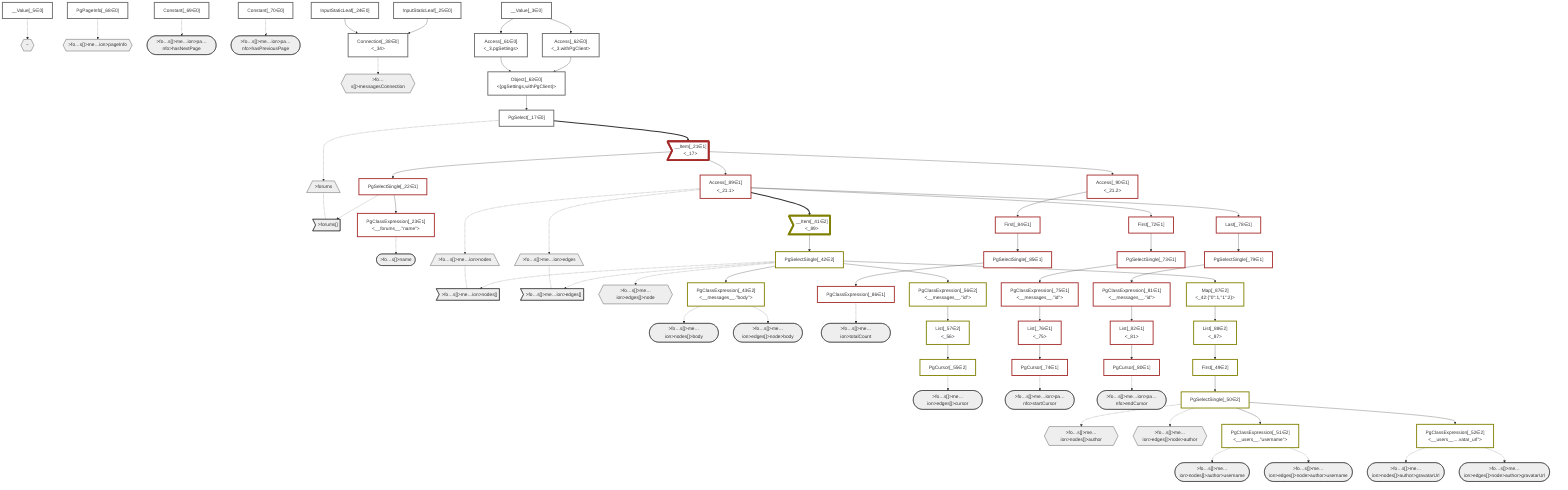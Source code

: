 graph TD
    classDef path fill:#eee,stroke:#000
    classDef plan fill:#fff,stroke-width:3px
    classDef itemplan fill:#fff,stroke-width:6px
    classDef sideeffectplan fill:#f00,stroke-width:6px

    %% subgraph fields
    P1{{"~"}}:::path
    P2[/">forums"\]:::path
    P3>">forums[]"]:::path
    P2 -.- P3
    P4([">fo…s[]>name"]):::path
    %% P3 -.-> P4
    P5{{">fo…s[]>messagesConnection"}}:::path
    P6[/">fo…s[]>me…ion>nodes"\]:::path
    P7>">fo…s[]>me…ion>nodes[]"]:::path
    P6 -.- P7
    P8([">fo…s[]>me…ion>nodes[]>body"]):::path
    %% P7 -.-> P8
    P9{{">fo…s[]>me…ion>nodes[]>author"}}:::path
    P10([">fo…s[]>me…ion>nodes[]>author>username"]):::path
    %% P9 -.-> P10
    P11([">fo…s[]>me…ion>nodes[]>author>gravatarUrl"]):::path
    %% P9 -.-> P11
    %% P7 -.-> P9
    %% P5 -.-> P6
    P12[/">fo…s[]>me…ion>edges"\]:::path
    P13>">fo…s[]>me…ion>edges[]"]:::path
    P12 -.- P13
    P14([">fo…s[]>me…ion>edges[]>cursor"]):::path
    %% P13 -.-> P14
    P15{{">fo…s[]>me…ion>edges[]>node"}}:::path
    P16([">fo…s[]>me…ion>edges[]>node>body"]):::path
    %% P15 -.-> P16
    P17{{">fo…s[]>me…ion>edges[]>node>author"}}:::path
    P18([">fo…s[]>me…ion>edges[]>node>author>username"]):::path
    %% P17 -.-> P18
    P19([">fo…s[]>me…ion>edges[]>node>author>gravatarUrl"]):::path
    %% P17 -.-> P19
    %% P15 -.-> P17
    %% P13 -.-> P15
    %% P5 -.-> P12
    P20{{">fo…s[]>me…ion>pageInfo"}}:::path
    P21([">fo…s[]>me…ion>pa…nfo>hasNextPage"]):::path
    %% P20 -.-> P21
    P22([">fo…s[]>me…ion>pa…nfo>hasPreviousPage"]):::path
    %% P20 -.-> P22
    P23([">fo…s[]>me…ion>pa…nfo>startCursor"]):::path
    %% P20 -.-> P23
    P24([">fo…s[]>me…ion>pa…nfo>endCursor"]):::path
    %% P20 -.-> P24
    %% P5 -.-> P20
    P25([">fo…s[]>me…ion>totalCount"]):::path
    %% P5 -.-> P25
    %% P3 -.-> P5
    %% P1 -.-> P2
    %% end

    %% define plans
    __Value_3["__Value[_3∈0]<br /><context>"]:::plan
    __Value_5["__Value[_5∈0]<br /><rootValue>"]:::plan
    PgSelect_17["PgSelect[_17∈0]<br /><forums>"]:::plan
    __Item_21>"__Item[_21∈1]<br /><_17>"]:::itemplan
    PgSelectSingle_22["PgSelectSingle[_22∈1]<br /><forums>"]:::plan
    PgClassExpression_23["PgClassExpression[_23∈1]<br /><__forums__.#quot;name#quot;>"]:::plan
    InputStaticLeaf_24["InputStaticLeaf[_24∈0]"]:::plan
    InputStaticLeaf_25["InputStaticLeaf[_25∈0]"]:::plan
    Connection_38["Connection[_38∈0]<br /><_34>"]:::plan
    __Item_41>"__Item[_41∈2]<br /><_89>"]:::itemplan
    PgSelectSingle_42["PgSelectSingle[_42∈2]<br /><messages>"]:::plan
    PgClassExpression_43["PgClassExpression[_43∈2]<br /><__messages__.#quot;body#quot;>"]:::plan
    First_49["First[_49∈2]"]:::plan
    PgSelectSingle_50["PgSelectSingle[_50∈2]<br /><users>"]:::plan
    PgClassExpression_51["PgClassExpression[_51∈2]<br /><__users__.#quot;username#quot;>"]:::plan
    PgClassExpression_52["PgClassExpression[_52∈2]<br /><__users__....vatar_url#quot;>"]:::plan
    PgCursor_55["PgCursor[_55∈2]"]:::plan
    PgClassExpression_56["PgClassExpression[_56∈2]<br /><__messages__.#quot;id#quot;>"]:::plan
    List_57["List[_57∈2]<br /><_56>"]:::plan
    Access_61["Access[_61∈0]<br /><_3.pgSettings>"]:::plan
    Access_62["Access[_62∈0]<br /><_3.withPgClient>"]:::plan
    Object_63["Object[_63∈0]<br /><{pgSettings,withPgClient}>"]:::plan
    PgPageInfo_68["PgPageInfo[_68∈0]"]:::plan
    Constant_69["Constant[_69∈0]"]:::plan
    Constant_70["Constant[_70∈0]"]:::plan
    First_72["First[_72∈1]"]:::plan
    PgSelectSingle_73["PgSelectSingle[_73∈1]<br /><messages>"]:::plan
    PgCursor_74["PgCursor[_74∈1]"]:::plan
    PgClassExpression_75["PgClassExpression[_75∈1]<br /><__messages__.#quot;id#quot;>"]:::plan
    List_76["List[_76∈1]<br /><_75>"]:::plan
    Last_78["Last[_78∈1]"]:::plan
    PgSelectSingle_79["PgSelectSingle[_79∈1]<br /><messages>"]:::plan
    PgCursor_80["PgCursor[_80∈1]"]:::plan
    PgClassExpression_81["PgClassExpression[_81∈1]<br /><__messages__.#quot;id#quot;>"]:::plan
    List_82["List[_82∈1]<br /><_81>"]:::plan
    First_84["First[_84∈1]"]:::plan
    PgSelectSingle_85["PgSelectSingle[_85∈1]<br /><messages>"]:::plan
    PgClassExpression_86["PgClassExpression[_86∈1]<br /><count(*)>"]:::plan
    Map_87["Map[_87∈2]<br /><_42:{#quot;0#quot;:1,#quot;1#quot;:2}>"]:::plan
    List_88["List[_88∈2]<br /><_87>"]:::plan
    Access_89["Access[_89∈1]<br /><_21.1>"]:::plan
    Access_90["Access[_90∈1]<br /><_21.2>"]:::plan

    %% plan dependencies
    Object_63 --> PgSelect_17
    PgSelect_17 ==> __Item_21
    __Item_21 --> PgSelectSingle_22
    PgSelectSingle_22 --> PgClassExpression_23
    InputStaticLeaf_24 --> Connection_38
    InputStaticLeaf_25 --> Connection_38
    Access_89 ==> __Item_41
    __Item_41 --> PgSelectSingle_42
    PgSelectSingle_42 --> PgClassExpression_43
    List_88 --> First_49
    First_49 --> PgSelectSingle_50
    PgSelectSingle_50 --> PgClassExpression_51
    PgSelectSingle_50 --> PgClassExpression_52
    List_57 --> PgCursor_55
    PgSelectSingle_42 --> PgClassExpression_56
    PgClassExpression_56 --> List_57
    __Value_3 --> Access_61
    __Value_3 --> Access_62
    Access_61 --> Object_63
    Access_62 --> Object_63
    Access_89 --> First_72
    First_72 --> PgSelectSingle_73
    List_76 --> PgCursor_74
    PgSelectSingle_73 --> PgClassExpression_75
    PgClassExpression_75 --> List_76
    Access_89 --> Last_78
    Last_78 --> PgSelectSingle_79
    List_82 --> PgCursor_80
    PgSelectSingle_79 --> PgClassExpression_81
    PgClassExpression_81 --> List_82
    Access_90 --> First_84
    First_84 --> PgSelectSingle_85
    PgSelectSingle_85 --> PgClassExpression_86
    PgSelectSingle_42 --> Map_87
    Map_87 --> List_88
    __Item_21 --> Access_89
    __Item_21 --> Access_90

    %% plan-to-path relationships
    __Value_5 -.-> P1
    PgSelect_17 -.-> P2
    PgSelectSingle_22 -.-> P3
    PgClassExpression_23 -.-> P4
    Connection_38 -.-> P5
    Access_89 -.-> P6
    PgSelectSingle_42 -.-> P7
    PgClassExpression_43 -.-> P8
    PgSelectSingle_50 -.-> P9
    PgClassExpression_51 -.-> P10
    PgClassExpression_52 -.-> P11
    Access_89 -.-> P12
    PgSelectSingle_42 -.-> P13
    PgCursor_55 -.-> P14
    PgSelectSingle_42 -.-> P15
    PgClassExpression_43 -.-> P16
    PgSelectSingle_50 -.-> P17
    PgClassExpression_51 -.-> P18
    PgClassExpression_52 -.-> P19
    PgPageInfo_68 -.-> P20
    Constant_69 -.-> P21
    Constant_70 -.-> P22
    PgCursor_74 -.-> P23
    PgCursor_80 -.-> P24
    PgClassExpression_86 -.-> P25

    %% allocate buckets
    classDef bucket0 stroke:#696969
    class __Value_3,__Value_5,PgSelect_17,InputStaticLeaf_24,InputStaticLeaf_25,Connection_38,Access_61,Access_62,Object_63,PgPageInfo_68,Constant_69,Constant_70 bucket0
    classDef bucket1 stroke:#a52a2a
    class __Item_21,PgSelectSingle_22,PgClassExpression_23,First_72,PgSelectSingle_73,PgCursor_74,PgClassExpression_75,List_76,Last_78,PgSelectSingle_79,PgCursor_80,PgClassExpression_81,List_82,First_84,PgSelectSingle_85,PgClassExpression_86,Access_89,Access_90 bucket1
    classDef bucket2 stroke:#808000
    class __Item_41,PgSelectSingle_42,PgClassExpression_43,First_49,PgSelectSingle_50,PgClassExpression_51,PgClassExpression_52,PgCursor_55,PgClassExpression_56,List_57,Map_87,List_88 bucket2